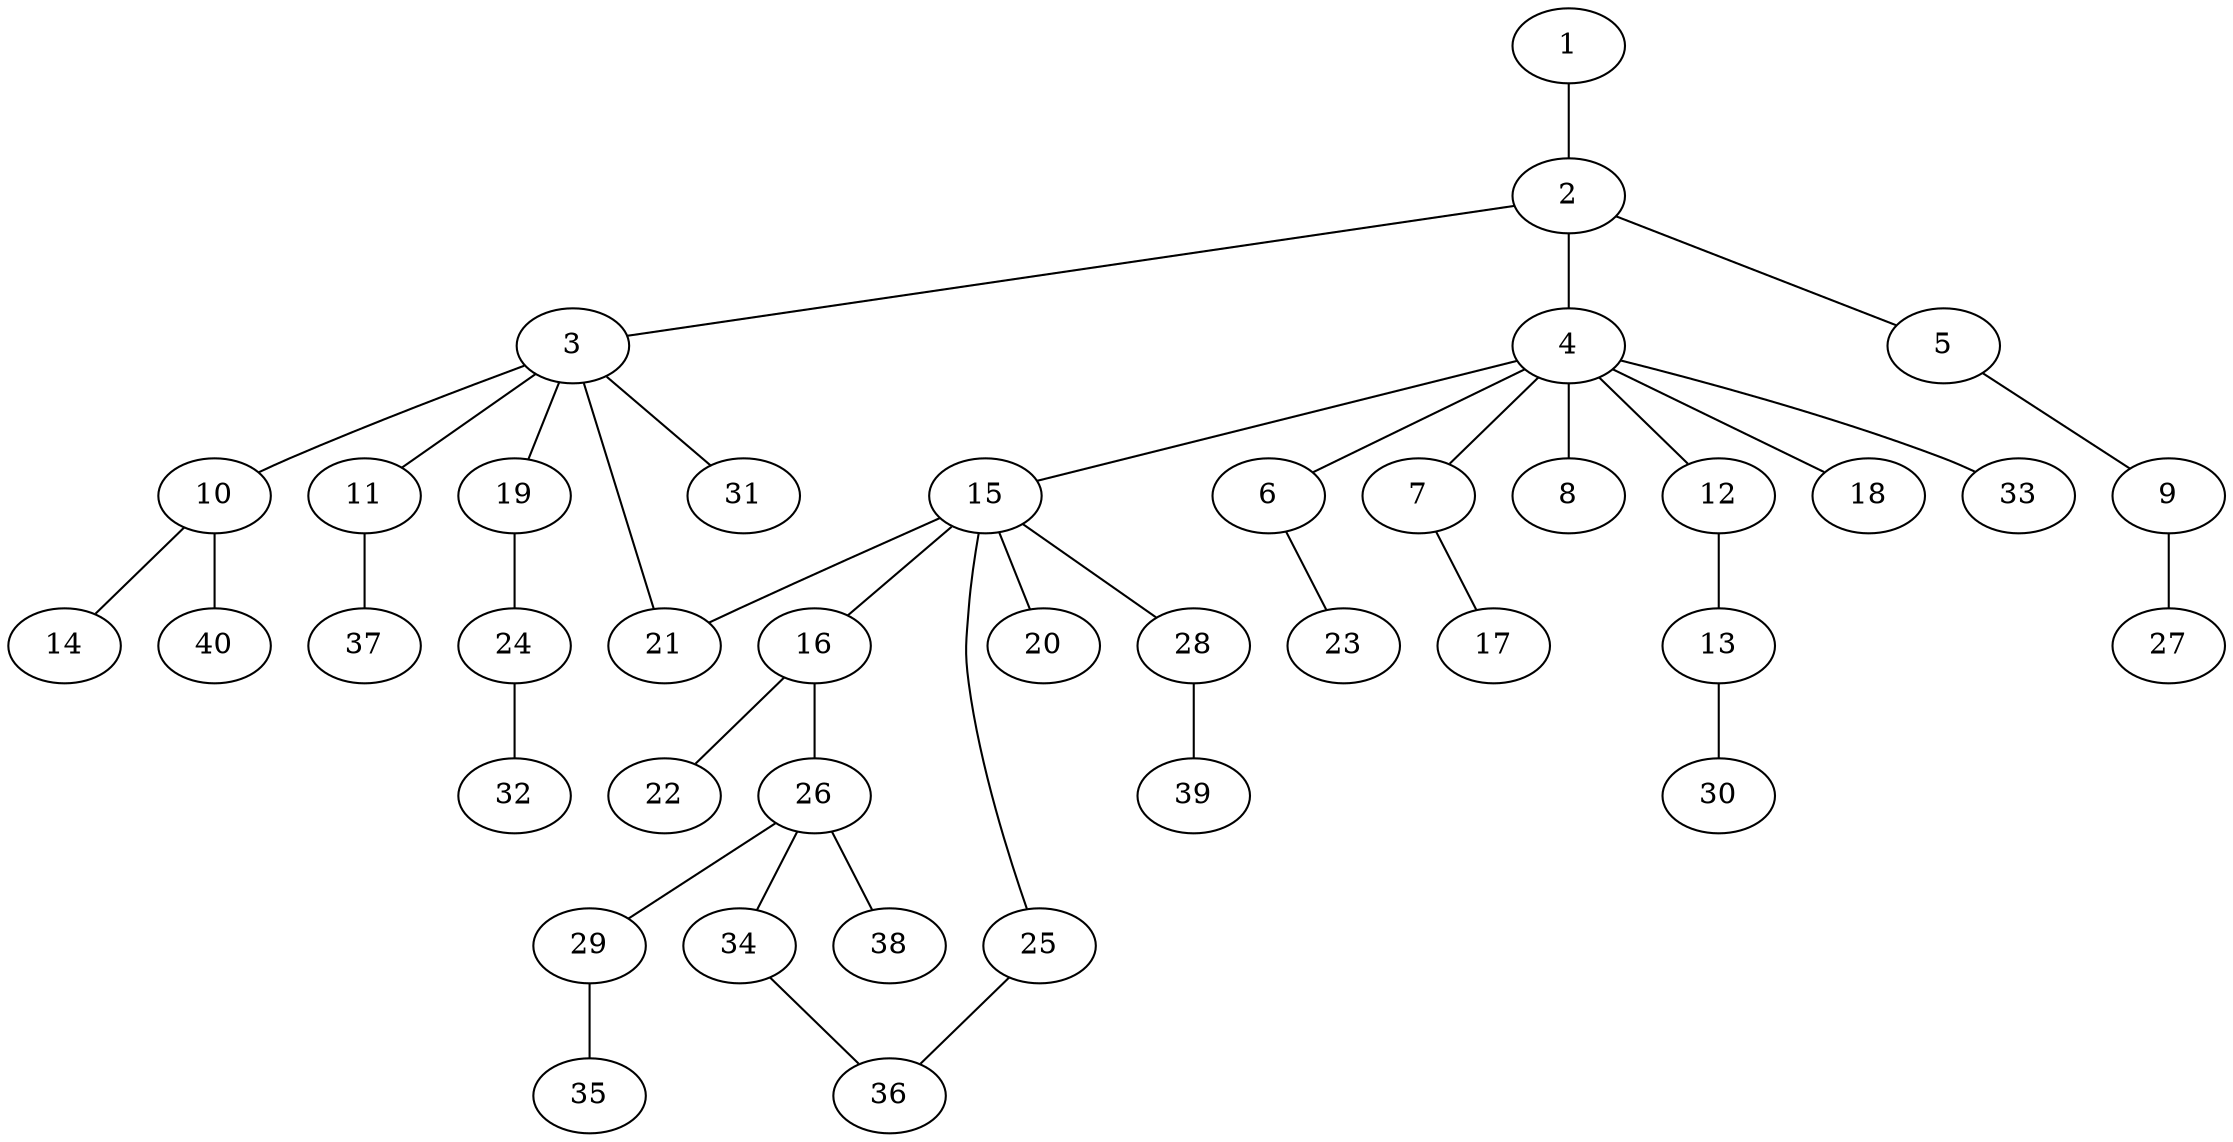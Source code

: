 graph graphname {1--2
2--3
2--4
2--5
3--10
3--11
3--19
3--21
3--31
4--6
4--7
4--8
4--12
4--15
4--18
4--33
5--9
6--23
7--17
9--27
10--14
10--40
11--37
12--13
13--30
15--16
15--20
15--21
15--25
15--28
16--22
16--26
19--24
24--32
25--36
26--29
26--34
26--38
28--39
29--35
34--36
}